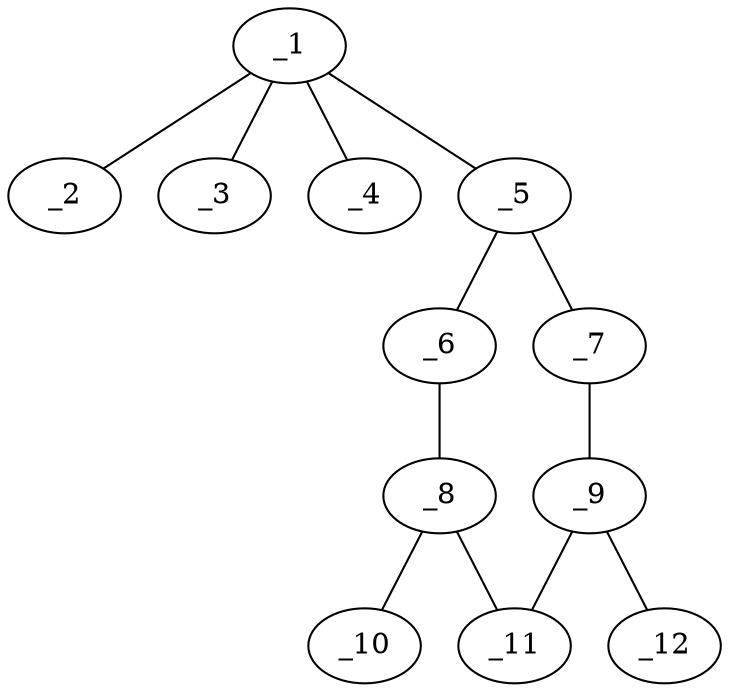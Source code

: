 graph molid3427 {
	_1	 [charge=0,
		chem=5,
		symbol="S  ",
		x="3.7321",
		y=1];
	_2	 [charge=0,
		chem=4,
		symbol="N  ",
		x="3.7321",
		y=2];
	_1 -- _2	 [valence=1];
	_3	 [charge=0,
		chem=2,
		symbol="O  ",
		x="2.7321",
		y=1];
	_1 -- _3	 [valence=2];
	_4	 [charge=0,
		chem=2,
		symbol="O  ",
		x="4.7321",
		y=1];
	_1 -- _4	 [valence=2];
	_5	 [charge=0,
		chem=1,
		symbol="C  ",
		x="3.7321",
		y=0];
	_1 -- _5	 [valence=1];
	_6	 [charge=0,
		chem=1,
		symbol="C  ",
		x="2.866",
		y="-0.5"];
	_5 -- _6	 [valence=2];
	_7	 [charge=0,
		chem=4,
		symbol="N  ",
		x="4.5981",
		y="-0.5"];
	_5 -- _7	 [valence=1];
	_8	 [charge=0,
		chem=1,
		symbol="C  ",
		x="2.866",
		y="-1.5"];
	_6 -- _8	 [valence=1];
	_9	 [charge=0,
		chem=1,
		symbol="C  ",
		x="4.5981",
		y="-1.5"];
	_7 -- _9	 [valence=2];
	_10	 [charge=0,
		chem=2,
		symbol="O  ",
		x=2,
		y="-2"];
	_8 -- _10	 [valence=1];
	_11	 [charge=0,
		chem=4,
		symbol="N  ",
		x="3.7321",
		y="-2"];
	_8 -- _11	 [valence=2];
	_9 -- _11	 [valence=1];
	_12	 [charge=0,
		chem=2,
		symbol="O  ",
		x="5.4641",
		y="-2"];
	_9 -- _12	 [valence=1];
}

